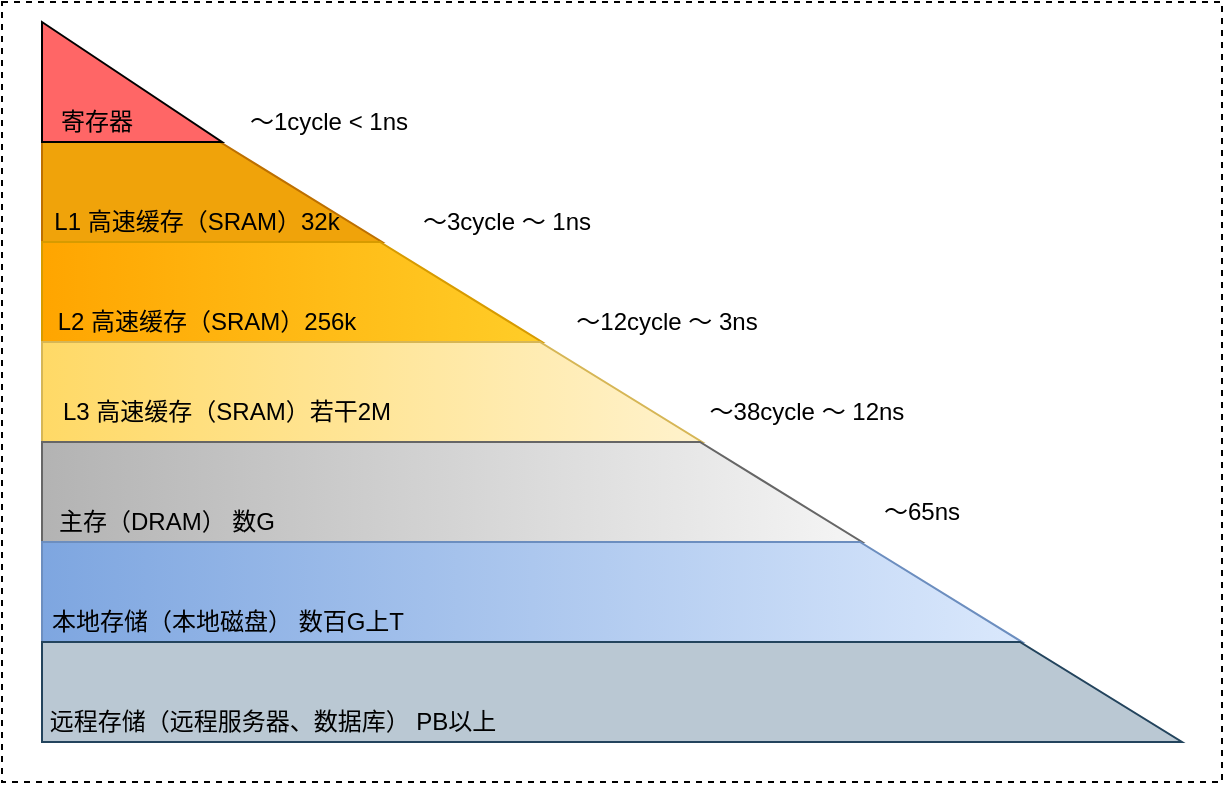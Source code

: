 <mxfile version="10.8.0" type="device"><diagram id="hD5LU1z2v_4QvpmsjiXc" name="存储层级结构"><mxGraphModel dx="918" dy="632" grid="1" gridSize="10" guides="1" tooltips="1" connect="1" arrows="1" fold="1" page="1" pageScale="1" pageWidth="4681" pageHeight="3300" math="0" shadow="0"><root><mxCell id="0"/><mxCell id="1" parent="0"/><mxCell id="5ZuAOcHiKVNMeXfy1c0b-43" value="" style="rounded=0;whiteSpace=wrap;html=1;shadow=0;strokeWidth=1;dashed=1;" vertex="1" parent="1"><mxGeometry x="150" y="60" width="610" height="390" as="geometry"/></mxCell><mxCell id="5ZuAOcHiKVNMeXfy1c0b-20" value="" style="verticalLabelPosition=bottom;verticalAlign=top;html=1;strokeWidth=1;shape=manualInput;whiteSpace=wrap;rounded=0;size=81;arcSize=11;shadow=0;fillColor=#f0a30a;direction=south;strokeColor=#BD7000;fontColor=#000000;" vertex="1" parent="1"><mxGeometry x="170" y="130" width="170" height="50" as="geometry"/></mxCell><mxCell id="5ZuAOcHiKVNMeXfy1c0b-23" value="" style="verticalLabelPosition=bottom;verticalAlign=top;html=1;shape=mxgraph.basic.orthogonal_triangle;rounded=0;shadow=0;strokeWidth=1;fillColor=#FF6666;" vertex="1" parent="1"><mxGeometry x="170" y="70" width="90" height="60" as="geometry"/></mxCell><mxCell id="5ZuAOcHiKVNMeXfy1c0b-24" value="" style="verticalLabelPosition=bottom;verticalAlign=top;html=1;strokeWidth=1;shape=manualInput;whiteSpace=wrap;rounded=0;size=81;arcSize=11;shadow=0;fillColor=#ffcd28;direction=south;strokeColor=#d79b00;gradientColor=#ffa500;fontColor=#000000;" vertex="1" parent="1"><mxGeometry x="170" y="180" width="250" height="50" as="geometry"/></mxCell><mxCell id="5ZuAOcHiKVNMeXfy1c0b-25" value="" style="verticalLabelPosition=bottom;verticalAlign=top;html=1;strokeWidth=1;shape=manualInput;whiteSpace=wrap;rounded=0;size=81;arcSize=11;shadow=0;fillColor=#fff2cc;direction=south;gradientColor=#ffd966;strokeColor=#d6b656;fontColor=#000000;" vertex="1" parent="1"><mxGeometry x="170" y="230" width="330" height="50" as="geometry"/></mxCell><mxCell id="5ZuAOcHiKVNMeXfy1c0b-26" value="" style="verticalLabelPosition=bottom;verticalAlign=top;html=1;strokeWidth=1;shape=manualInput;whiteSpace=wrap;rounded=0;size=81;arcSize=11;shadow=0;fillColor=#f5f5f5;direction=south;gradientColor=#b3b3b3;strokeColor=#666666;" vertex="1" parent="1"><mxGeometry x="170" y="280" width="410" height="50" as="geometry"/></mxCell><mxCell id="5ZuAOcHiKVNMeXfy1c0b-27" value="" style="verticalLabelPosition=bottom;verticalAlign=top;html=1;strokeWidth=1;shape=manualInput;whiteSpace=wrap;rounded=0;size=81;arcSize=11;shadow=0;fillColor=#dae8fc;direction=south;gradientColor=#7ea6e0;strokeColor=#6c8ebf;" vertex="1" parent="1"><mxGeometry x="170" y="330" width="490" height="50" as="geometry"/></mxCell><mxCell id="5ZuAOcHiKVNMeXfy1c0b-28" value="" style="verticalLabelPosition=bottom;verticalAlign=top;html=1;strokeWidth=1;shape=manualInput;whiteSpace=wrap;rounded=0;size=81;arcSize=11;shadow=0;fillColor=#bac8d3;direction=south;strokeColor=#23445d;" vertex="1" parent="1"><mxGeometry x="170" y="380" width="570" height="50" as="geometry"/></mxCell><mxCell id="5ZuAOcHiKVNMeXfy1c0b-29" value="寄存器" style="text;html=1;strokeColor=none;fillColor=none;align=center;verticalAlign=middle;whiteSpace=wrap;rounded=0;shadow=0;fontColor=#000000;" vertex="1" parent="1"><mxGeometry x="175" y="110" width="45" height="20" as="geometry"/></mxCell><mxCell id="5ZuAOcHiKVNMeXfy1c0b-30" value="～1cycle &amp;lt; 1ns" style="text;html=1;strokeColor=none;fillColor=none;align=center;verticalAlign=middle;whiteSpace=wrap;rounded=0;shadow=0;fontColor=#000000;" vertex="1" parent="1"><mxGeometry x="261" y="110" width="105" height="20" as="geometry"/></mxCell><mxCell id="5ZuAOcHiKVNMeXfy1c0b-31" value="L1 高速缓存（SRAM）32k" style="text;html=1;strokeColor=none;fillColor=none;align=center;verticalAlign=middle;whiteSpace=wrap;rounded=0;shadow=0;fontColor=#000000;" vertex="1" parent="1"><mxGeometry x="175" y="160" width="145" height="20" as="geometry"/></mxCell><mxCell id="5ZuAOcHiKVNMeXfy1c0b-32" value="～3cycle ～ 1ns" style="text;html=1;strokeColor=none;fillColor=none;align=center;verticalAlign=middle;whiteSpace=wrap;rounded=0;shadow=0;fontColor=#000000;" vertex="1" parent="1"><mxGeometry x="350" y="160" width="105" height="20" as="geometry"/></mxCell><mxCell id="5ZuAOcHiKVNMeXfy1c0b-33" value="L2 高速缓存（SRAM）256k" style="text;html=1;strokeColor=none;fillColor=none;align=center;verticalAlign=middle;whiteSpace=wrap;rounded=0;shadow=0;fontColor=#000000;" vertex="1" parent="1"><mxGeometry x="175" y="210" width="155" height="20" as="geometry"/></mxCell><mxCell id="5ZuAOcHiKVNMeXfy1c0b-34" value="～12cycle ～ 3ns" style="text;html=1;strokeColor=none;fillColor=none;align=center;verticalAlign=middle;whiteSpace=wrap;rounded=0;shadow=0;fontColor=#000000;" vertex="1" parent="1"><mxGeometry x="430" y="210" width="105" height="20" as="geometry"/></mxCell><mxCell id="5ZuAOcHiKVNMeXfy1c0b-35" value="L3 高速缓存（SRAM）若干2M" style="text;html=1;strokeColor=none;fillColor=none;align=center;verticalAlign=middle;whiteSpace=wrap;rounded=0;shadow=0;fontColor=#000000;" vertex="1" parent="1"><mxGeometry x="175" y="255" width="175" height="20" as="geometry"/></mxCell><mxCell id="5ZuAOcHiKVNMeXfy1c0b-36" value="～38cycle ～ 12ns" style="text;html=1;strokeColor=none;fillColor=none;align=center;verticalAlign=middle;whiteSpace=wrap;rounded=0;shadow=0;fontColor=#000000;" vertex="1" parent="1"><mxGeometry x="500" y="255" width="105" height="20" as="geometry"/></mxCell><mxCell id="5ZuAOcHiKVNMeXfy1c0b-37" value="主存（DRAM） 数G" style="text;html=1;strokeColor=none;fillColor=none;align=center;verticalAlign=middle;whiteSpace=wrap;rounded=0;shadow=0;fontColor=#000000;" vertex="1" parent="1"><mxGeometry x="175" y="310" width="115" height="20" as="geometry"/></mxCell><mxCell id="5ZuAOcHiKVNMeXfy1c0b-38" value="本地存储（本地磁盘） 数百G上T" style="text;html=1;strokeColor=none;fillColor=none;align=center;verticalAlign=middle;whiteSpace=wrap;rounded=0;shadow=0;fontColor=#000000;" vertex="1" parent="1"><mxGeometry x="172.5" y="360" width="180" height="20" as="geometry"/></mxCell><mxCell id="5ZuAOcHiKVNMeXfy1c0b-39" value="远程存储（远程服务器、数据库） PB以上" style="text;html=1;strokeColor=none;fillColor=none;align=center;verticalAlign=middle;whiteSpace=wrap;rounded=0;shadow=0;fontColor=#000000;" vertex="1" parent="1"><mxGeometry x="167.5" y="410" width="235" height="20" as="geometry"/></mxCell><mxCell id="5ZuAOcHiKVNMeXfy1c0b-40" value="～65ns" style="text;html=1;strokeColor=none;fillColor=none;align=center;verticalAlign=middle;whiteSpace=wrap;rounded=0;shadow=0;fontColor=#000000;" vertex="1" parent="1"><mxGeometry x="580" y="305" width="60" height="20" as="geometry"/></mxCell></root></mxGraphModel></diagram><diagram id="4V_qbYhhMKhQjD5Lqt8Q" name="多核CPU结构"><mxGraphModel dx="918" dy="632" grid="1" gridSize="10" guides="1" tooltips="1" connect="1" arrows="1" fold="1" page="1" pageScale="1" pageWidth="4681" pageHeight="3300" math="0" shadow="0"><root><mxCell id="G7g77gQBrv3I2qj5llZv-0"/><mxCell id="G7g77gQBrv3I2qj5llZv-1" parent="G7g77gQBrv3I2qj5llZv-0"/><mxCell id="G7g77gQBrv3I2qj5llZv-38" value="" style="rounded=1;whiteSpace=wrap;html=1;shadow=0;strokeWidth=1;dashed=1;" vertex="1" parent="G7g77gQBrv3I2qj5llZv-1"><mxGeometry x="150" y="60" width="800" height="440" as="geometry"/></mxCell><mxCell id="G7g77gQBrv3I2qj5llZv-14" value="" style="rounded=1;whiteSpace=wrap;html=1;shadow=0;strokeWidth=1;fillColor=#f5f5f5;fontColor=#333333;strokeColor=#666666;" vertex="1" parent="G7g77gQBrv3I2qj5llZv-1"><mxGeometry x="175" y="100" width="365" height="220" as="geometry"/></mxCell><mxCell id="G7g77gQBrv3I2qj5llZv-5" value="" style="rounded=1;whiteSpace=wrap;html=1;shadow=0;strokeWidth=1;fillColor=#dae8fc;strokeColor=#6c8ebf;" vertex="1" parent="G7g77gQBrv3I2qj5llZv-1"><mxGeometry x="190" y="110" width="150" height="140" as="geometry"/></mxCell><mxCell id="G7g77gQBrv3I2qj5llZv-2" value="Core1" style="rounded=1;whiteSpace=wrap;html=1;shadow=0;strokeWidth=1;fillColor=#fad9d5;strokeColor=#ae4132;" vertex="1" parent="G7g77gQBrv3I2qj5llZv-1"><mxGeometry x="200" y="120" width="70" height="40" as="geometry"/></mxCell><mxCell id="G7g77gQBrv3I2qj5llZv-3" value="L1i Cache" style="rounded=1;whiteSpace=wrap;html=1;shadow=0;strokeWidth=1;fillColor=#ffcd28;strokeColor=#d79b00;gradientColor=#ffa500;" vertex="1" parent="G7g77gQBrv3I2qj5llZv-1"><mxGeometry x="200" y="170" width="60" height="30" as="geometry"/></mxCell><mxCell id="G7g77gQBrv3I2qj5llZv-4" value="L2 Cache" style="rounded=1;whiteSpace=wrap;html=1;shadow=0;strokeWidth=1;fillColor=#ffcd28;strokeColor=#d79b00;gradientColor=#ffa500;" vertex="1" parent="G7g77gQBrv3I2qj5llZv-1"><mxGeometry x="200" y="210" width="110" height="30" as="geometry"/></mxCell><mxCell id="G7g77gQBrv3I2qj5llZv-6" value="核心区" style="text;html=1;strokeColor=none;fillColor=none;align=center;verticalAlign=middle;whiteSpace=wrap;rounded=0;shadow=0;fontColor=#000000;" vertex="1" parent="G7g77gQBrv3I2qj5llZv-1"><mxGeometry x="287" y="130" width="40" height="20" as="geometry"/></mxCell><mxCell id="G7g77gQBrv3I2qj5llZv-7" value="" style="rounded=1;whiteSpace=wrap;html=1;shadow=0;strokeWidth=1;fillColor=#dae8fc;strokeColor=#6c8ebf;" vertex="1" parent="G7g77gQBrv3I2qj5llZv-1"><mxGeometry x="370" y="110" width="150" height="140" as="geometry"/></mxCell><mxCell id="G7g77gQBrv3I2qj5llZv-8" value="Core2" style="rounded=1;whiteSpace=wrap;html=1;shadow=0;strokeWidth=1;fillColor=#fad9d5;strokeColor=#ae4132;" vertex="1" parent="G7g77gQBrv3I2qj5llZv-1"><mxGeometry x="440" y="120" width="70" height="40" as="geometry"/></mxCell><mxCell id="G7g77gQBrv3I2qj5llZv-9" value="L1i Cache" style="rounded=1;whiteSpace=wrap;html=1;shadow=0;strokeWidth=1;fillColor=#ffcd28;strokeColor=#d79b00;gradientColor=#ffa500;" vertex="1" parent="G7g77gQBrv3I2qj5llZv-1"><mxGeometry x="450" y="170" width="60" height="30" as="geometry"/></mxCell><mxCell id="G7g77gQBrv3I2qj5llZv-10" value="L2 Cache" style="rounded=1;whiteSpace=wrap;html=1;shadow=0;strokeWidth=1;fillColor=#ffcd28;strokeColor=#d79b00;gradientColor=#ffa500;" vertex="1" parent="G7g77gQBrv3I2qj5llZv-1"><mxGeometry x="400" y="210" width="110" height="30" as="geometry"/></mxCell><mxCell id="G7g77gQBrv3I2qj5llZv-11" value="核心区" style="text;html=1;strokeColor=none;fillColor=none;align=center;verticalAlign=middle;whiteSpace=wrap;rounded=0;shadow=0;fontColor=#000000;" vertex="1" parent="G7g77gQBrv3I2qj5llZv-1"><mxGeometry x="386" y="130" width="40" height="20" as="geometry"/></mxCell><mxCell id="G7g77gQBrv3I2qj5llZv-13" value="L3 Cache" style="rounded=1;whiteSpace=wrap;html=1;shadow=0;strokeWidth=1;fillColor=#fff2cc;strokeColor=#d6b656;" vertex="1" parent="G7g77gQBrv3I2qj5llZv-1"><mxGeometry x="210" y="270" width="290" height="40" as="geometry"/></mxCell><mxCell id="G7g77gQBrv3I2qj5llZv-15" value="一个插槽，处理器区" style="text;html=1;strokeColor=none;fillColor=none;align=center;verticalAlign=middle;whiteSpace=wrap;rounded=0;shadow=0;fontColor=#000000;" vertex="1" parent="G7g77gQBrv3I2qj5llZv-1"><mxGeometry x="200" y="70" width="180" height="20" as="geometry"/></mxCell><mxCell id="G7g77gQBrv3I2qj5llZv-16" value="" style="rounded=1;whiteSpace=wrap;html=1;shadow=0;strokeWidth=1;fillColor=#f5f5f5;fontColor=#333333;strokeColor=#666666;" vertex="1" parent="G7g77gQBrv3I2qj5llZv-1"><mxGeometry x="562.5" y="100" width="365" height="220" as="geometry"/></mxCell><mxCell id="G7g77gQBrv3I2qj5llZv-17" value="" style="rounded=1;whiteSpace=wrap;html=1;shadow=0;strokeWidth=1;fillColor=#dae8fc;strokeColor=#6c8ebf;" vertex="1" parent="G7g77gQBrv3I2qj5llZv-1"><mxGeometry x="577.5" y="110" width="150" height="140" as="geometry"/></mxCell><mxCell id="G7g77gQBrv3I2qj5llZv-18" value="Core3" style="rounded=1;whiteSpace=wrap;html=1;shadow=0;strokeWidth=1;fillColor=#fad9d5;strokeColor=#ae4132;" vertex="1" parent="G7g77gQBrv3I2qj5llZv-1"><mxGeometry x="587.5" y="120" width="70" height="40" as="geometry"/></mxCell><mxCell id="G7g77gQBrv3I2qj5llZv-19" value="L1i Cache" style="rounded=1;whiteSpace=wrap;html=1;shadow=0;strokeWidth=1;fillColor=#ffcd28;strokeColor=#d79b00;gradientColor=#ffa500;" vertex="1" parent="G7g77gQBrv3I2qj5llZv-1"><mxGeometry x="588" y="170" width="63" height="30" as="geometry"/></mxCell><mxCell id="G7g77gQBrv3I2qj5llZv-20" value="L2 Cache" style="rounded=1;whiteSpace=wrap;html=1;shadow=0;strokeWidth=1;fillColor=#ffcd28;strokeColor=#d79b00;gradientColor=#ffa500;" vertex="1" parent="G7g77gQBrv3I2qj5llZv-1"><mxGeometry x="587.5" y="210" width="110" height="30" as="geometry"/></mxCell><mxCell id="G7g77gQBrv3I2qj5llZv-21" value="核心区" style="text;html=1;strokeColor=none;fillColor=none;align=center;verticalAlign=middle;whiteSpace=wrap;rounded=0;shadow=0;fontColor=#000000;" vertex="1" parent="G7g77gQBrv3I2qj5llZv-1"><mxGeometry x="674.5" y="130" width="40" height="20" as="geometry"/></mxCell><mxCell id="G7g77gQBrv3I2qj5llZv-22" value="" style="rounded=1;whiteSpace=wrap;html=1;shadow=0;strokeWidth=1;fillColor=#dae8fc;strokeColor=#6c8ebf;" vertex="1" parent="G7g77gQBrv3I2qj5llZv-1"><mxGeometry x="757.5" y="110" width="150" height="140" as="geometry"/></mxCell><mxCell id="G7g77gQBrv3I2qj5llZv-23" value="Core4" style="rounded=1;whiteSpace=wrap;html=1;shadow=0;strokeWidth=1;fillColor=#fad9d5;strokeColor=#ae4132;" vertex="1" parent="G7g77gQBrv3I2qj5llZv-1"><mxGeometry x="827.5" y="120" width="70" height="40" as="geometry"/></mxCell><mxCell id="G7g77gQBrv3I2qj5llZv-24" value="L1i Cache" style="rounded=1;whiteSpace=wrap;html=1;shadow=0;strokeWidth=1;fillColor=#ffcd28;strokeColor=#d79b00;gradientColor=#ffa500;" vertex="1" parent="G7g77gQBrv3I2qj5llZv-1"><mxGeometry x="840" y="170" width="61" height="30" as="geometry"/></mxCell><mxCell id="G7g77gQBrv3I2qj5llZv-25" value="L2 Cache" style="rounded=1;whiteSpace=wrap;html=1;shadow=0;strokeWidth=1;fillColor=#ffcd28;strokeColor=#d79b00;gradientColor=#ffa500;" vertex="1" parent="G7g77gQBrv3I2qj5llZv-1"><mxGeometry x="787.5" y="210" width="110" height="30" as="geometry"/></mxCell><mxCell id="G7g77gQBrv3I2qj5llZv-26" value="核心区" style="text;html=1;strokeColor=none;fillColor=none;align=center;verticalAlign=middle;whiteSpace=wrap;rounded=0;shadow=0;fontColor=#000000;" vertex="1" parent="G7g77gQBrv3I2qj5llZv-1"><mxGeometry x="773.5" y="130" width="40" height="20" as="geometry"/></mxCell><mxCell id="G7g77gQBrv3I2qj5llZv-27" value="L3 Cache" style="rounded=1;whiteSpace=wrap;html=1;shadow=0;strokeWidth=1;fillColor=#fff2cc;strokeColor=#d6b656;" vertex="1" parent="G7g77gQBrv3I2qj5llZv-1"><mxGeometry x="597.5" y="270" width="290" height="40" as="geometry"/></mxCell><mxCell id="G7g77gQBrv3I2qj5llZv-28" value="一个插槽，处理器区" style="text;html=1;strokeColor=none;fillColor=none;align=center;verticalAlign=middle;whiteSpace=wrap;rounded=0;shadow=0;fontColor=#000000;" vertex="1" parent="G7g77gQBrv3I2qj5llZv-1"><mxGeometry x="587.5" y="70" width="180" height="20" as="geometry"/></mxCell><mxCell id="G7g77gQBrv3I2qj5llZv-29" value="主存" style="rounded=1;whiteSpace=wrap;html=1;shadow=0;strokeWidth=1;fillColor=#1ba1e2;fontColor=#ffffff;strokeColor=#006EAF;" vertex="1" parent="G7g77gQBrv3I2qj5llZv-1"><mxGeometry x="180" y="416" width="330" height="60" as="geometry"/></mxCell><mxCell id="G7g77gQBrv3I2qj5llZv-30" value="QPI" style="rounded=1;whiteSpace=wrap;html=1;shadow=0;strokeWidth=1;fillColor=#e1d5e7;strokeColor=#9673a6;" vertex="1" parent="G7g77gQBrv3I2qj5llZv-1"><mxGeometry x="450" y="327" width="60" height="35" as="geometry"/></mxCell><mxCell id="G7g77gQBrv3I2qj5llZv-31" value="MC" style="rounded=1;whiteSpace=wrap;html=1;shadow=0;strokeWidth=1;fillColor=#e1d5e7;strokeColor=#9673a6;" vertex="1" parent="G7g77gQBrv3I2qj5llZv-1"><mxGeometry x="400" y="370" width="110" height="35" as="geometry"/></mxCell><mxCell id="G7g77gQBrv3I2qj5llZv-33" value="主存" style="rounded=1;whiteSpace=wrap;html=1;shadow=0;strokeWidth=1;fillColor=#1ba1e2;fontColor=#ffffff;strokeColor=#006EAF;" vertex="1" parent="G7g77gQBrv3I2qj5llZv-1"><mxGeometry x="587.5" y="416" width="330" height="60" as="geometry"/></mxCell><mxCell id="G7g77gQBrv3I2qj5llZv-34" value="QPI" style="rounded=1;whiteSpace=wrap;html=1;shadow=0;strokeWidth=1;fillColor=#e1d5e7;strokeColor=#9673a6;" vertex="1" parent="G7g77gQBrv3I2qj5llZv-1"><mxGeometry x="587.5" y="327" width="60" height="35" as="geometry"/></mxCell><mxCell id="G7g77gQBrv3I2qj5llZv-35" value="MC" style="rounded=1;whiteSpace=wrap;html=1;shadow=0;strokeWidth=1;fillColor=#e1d5e7;strokeColor=#9673a6;" vertex="1" parent="G7g77gQBrv3I2qj5llZv-1"><mxGeometry x="588" y="372" width="103" height="35" as="geometry"/></mxCell><mxCell id="G7g77gQBrv3I2qj5llZv-36" value="" style="shape=flexArrow;endArrow=classic;startArrow=classic;html=1;fontColor=#000000;exitX=1;exitY=0.5;exitDx=0;exitDy=0;entryX=0;entryY=0.5;entryDx=0;entryDy=0;width=8;endSize=7.33;fillColor=#f9f7ed;strokeColor=#36393d;" edge="1" parent="G7g77gQBrv3I2qj5llZv-1" source="G7g77gQBrv3I2qj5llZv-30" target="G7g77gQBrv3I2qj5llZv-34"><mxGeometry width="50" height="50" relative="1" as="geometry"><mxPoint x="520" y="380" as="sourcePoint"/><mxPoint x="570" y="330" as="targetPoint"/></mxGeometry></mxCell><mxCell id="2_xdivtmlBJ6Ibc6VYxQ-0" value="L1d Cache" style="rounded=1;whiteSpace=wrap;html=1;shadow=0;strokeWidth=1;fillColor=#ffcd28;strokeColor=#d79b00;gradientColor=#ffa500;" vertex="1" parent="G7g77gQBrv3I2qj5llZv-1"><mxGeometry x="267" y="170" width="63" height="30" as="geometry"/></mxCell><mxCell id="2_xdivtmlBJ6Ibc6VYxQ-1" value="L1d Cache" style="rounded=1;whiteSpace=wrap;html=1;shadow=0;strokeWidth=1;fillColor=#ffcd28;strokeColor=#d79b00;gradientColor=#ffa500;" vertex="1" parent="G7g77gQBrv3I2qj5llZv-1"><mxGeometry x="374.5" y="170" width="63" height="30" as="geometry"/></mxCell><mxCell id="2_xdivtmlBJ6Ibc6VYxQ-2" value="L1d Cache" style="rounded=1;whiteSpace=wrap;html=1;shadow=0;strokeWidth=1;fillColor=#ffcd28;strokeColor=#d79b00;gradientColor=#ffa500;" vertex="1" parent="G7g77gQBrv3I2qj5llZv-1"><mxGeometry x="659.5" y="170" width="63" height="30" as="geometry"/></mxCell><mxCell id="2_xdivtmlBJ6Ibc6VYxQ-3" value="L1d Cache" style="rounded=1;whiteSpace=wrap;html=1;shadow=0;strokeWidth=1;fillColor=#ffcd28;strokeColor=#d79b00;gradientColor=#ffa500;" vertex="1" parent="G7g77gQBrv3I2qj5llZv-1"><mxGeometry x="764.5" y="170" width="68" height="30" as="geometry"/></mxCell></root></mxGraphModel></diagram><diagram id="P7kYu2jmycuhaKe8OlD3" name="Cache Line"><mxGraphModel dx="918" dy="632" grid="1" gridSize="10" guides="1" tooltips="1" connect="1" arrows="1" fold="1" page="1" pageScale="1" pageWidth="4681" pageHeight="3300" math="0" shadow="0"><root><mxCell id="ybkBf2mtq6vmNJD8iw5e-0"/><mxCell id="ybkBf2mtq6vmNJD8iw5e-1" parent="ybkBf2mtq6vmNJD8iw5e-0"/><mxCell id="ybkBf2mtq6vmNJD8iw5e-59" value="" style="rounded=0;whiteSpace=wrap;html=1;shadow=0;strokeColor=#000000;strokeWidth=1;fillColor=#FFFFFF;gradientColor=none;fontColor=#000000;align=center;dashed=1;" vertex="1" parent="ybkBf2mtq6vmNJD8iw5e-1"><mxGeometry x="70" y="70" width="530" height="460" as="geometry"/></mxCell><mxCell id="ybkBf2mtq6vmNJD8iw5e-17" value="" style="rounded=0;whiteSpace=wrap;html=1;shadow=0;strokeWidth=1;fillColor=#FFFFFF;gradientColor=none;fontColor=#000000;align=center;strokeColor=#FF6666;" vertex="1" parent="ybkBf2mtq6vmNJD8iw5e-1"><mxGeometry x="180" y="130" width="320" height="90" as="geometry"/></mxCell><mxCell id="ybkBf2mtq6vmNJD8iw5e-2" value="valid bit" style="rounded=0;whiteSpace=wrap;html=1;shadow=0;strokeWidth=1;fillColor=#cce5ff;strokeColor=#36393d;" vertex="1" parent="ybkBf2mtq6vmNJD8iw5e-1"><mxGeometry x="190" y="140" width="50" height="20" as="geometry"/></mxCell><mxCell id="ybkBf2mtq6vmNJD8iw5e-3" value="tag bit" style="rounded=0;whiteSpace=wrap;html=1;shadow=0;strokeWidth=1;fillColor=#cce5ff;strokeColor=#36393d;" vertex="1" parent="ybkBf2mtq6vmNJD8iw5e-1"><mxGeometry x="240" y="140" width="50" height="20" as="geometry"/></mxCell><mxCell id="ybkBf2mtq6vmNJD8iw5e-4" value="0" style="rounded=0;whiteSpace=wrap;html=1;shadow=0;strokeWidth=1;fillColor=#d5e8d4;strokeColor=#82b366;" vertex="1" parent="ybkBf2mtq6vmNJD8iw5e-1"><mxGeometry x="290" y="140" width="50" height="20" as="geometry"/></mxCell><mxCell id="ybkBf2mtq6vmNJD8iw5e-5" value="1" style="rounded=0;whiteSpace=wrap;html=1;shadow=0;strokeWidth=1;fillColor=#d5e8d4;strokeColor=#82b366;" vertex="1" parent="ybkBf2mtq6vmNJD8iw5e-1"><mxGeometry x="340" y="140" width="50" height="20" as="geometry"/></mxCell><mxCell id="ybkBf2mtq6vmNJD8iw5e-6" value="……" style="rounded=0;whiteSpace=wrap;html=1;shadow=0;strokeWidth=1;fillColor=#d5e8d4;strokeColor=#82b366;" vertex="1" parent="ybkBf2mtq6vmNJD8iw5e-1"><mxGeometry x="390" y="140" width="50" height="20" as="geometry"/></mxCell><mxCell id="ybkBf2mtq6vmNJD8iw5e-7" value="B-1" style="rounded=0;whiteSpace=wrap;html=1;shadow=0;strokeWidth=1;fillColor=#d5e8d4;strokeColor=#82b366;" vertex="1" parent="ybkBf2mtq6vmNJD8iw5e-1"><mxGeometry x="440" y="140" width="50" height="20" as="geometry"/></mxCell><mxCell id="ybkBf2mtq6vmNJD8iw5e-8" value="valid bit" style="rounded=0;whiteSpace=wrap;html=1;shadow=0;strokeWidth=1;fillColor=#cce5ff;strokeColor=#36393d;" vertex="1" parent="ybkBf2mtq6vmNJD8iw5e-1"><mxGeometry x="190" y="186" width="50" height="20" as="geometry"/></mxCell><mxCell id="ybkBf2mtq6vmNJD8iw5e-9" value="tag bit" style="rounded=0;whiteSpace=wrap;html=1;shadow=0;strokeWidth=1;fillColor=#cce5ff;strokeColor=#36393d;" vertex="1" parent="ybkBf2mtq6vmNJD8iw5e-1"><mxGeometry x="240" y="186" width="50" height="20" as="geometry"/></mxCell><mxCell id="ybkBf2mtq6vmNJD8iw5e-10" value="0" style="rounded=0;whiteSpace=wrap;html=1;shadow=0;strokeWidth=1;fillColor=#d5e8d4;strokeColor=#82b366;" vertex="1" parent="ybkBf2mtq6vmNJD8iw5e-1"><mxGeometry x="290" y="186" width="50" height="20" as="geometry"/></mxCell><mxCell id="ybkBf2mtq6vmNJD8iw5e-11" value="1" style="rounded=0;whiteSpace=wrap;html=1;shadow=0;strokeWidth=1;fillColor=#d5e8d4;strokeColor=#82b366;" vertex="1" parent="ybkBf2mtq6vmNJD8iw5e-1"><mxGeometry x="340" y="186" width="50" height="20" as="geometry"/></mxCell><mxCell id="ybkBf2mtq6vmNJD8iw5e-12" value="……" style="rounded=0;whiteSpace=wrap;html=1;shadow=0;strokeWidth=1;fillColor=#d5e8d4;strokeColor=#82b366;" vertex="1" parent="ybkBf2mtq6vmNJD8iw5e-1"><mxGeometry x="390" y="186" width="50" height="20" as="geometry"/></mxCell><mxCell id="ybkBf2mtq6vmNJD8iw5e-13" value="B-1" style="rounded=0;whiteSpace=wrap;html=1;shadow=0;strokeWidth=1;fillColor=#d5e8d4;strokeColor=#82b366;" vertex="1" parent="ybkBf2mtq6vmNJD8iw5e-1"><mxGeometry x="440" y="186" width="50" height="20" as="geometry"/></mxCell><mxCell id="ybkBf2mtq6vmNJD8iw5e-16" value="……" style="text;html=1;strokeColor=none;fillColor=none;align=center;verticalAlign=middle;whiteSpace=wrap;rounded=0;shadow=0;fontColor=#000000;labelPosition=center;verticalLabelPosition=middle;" vertex="1" parent="ybkBf2mtq6vmNJD8iw5e-1"><mxGeometry x="295" y="158" width="40" height="20" as="geometry"/></mxCell><mxCell id="ybkBf2mtq6vmNJD8iw5e-18" value="组0" style="text;html=1;strokeColor=none;fillColor=none;align=center;verticalAlign=middle;whiteSpace=wrap;rounded=0;shadow=0;fontColor=#000000;" vertex="1" parent="ybkBf2mtq6vmNJD8iw5e-1"><mxGeometry x="190" y="165" width="40" height="20" as="geometry"/></mxCell><mxCell id="ybkBf2mtq6vmNJD8iw5e-19" value="" style="rounded=0;whiteSpace=wrap;html=1;shadow=0;strokeWidth=1;fillColor=#FFFFFF;gradientColor=none;fontColor=#000000;align=center;strokeColor=#FF6666;" vertex="1" parent="ybkBf2mtq6vmNJD8iw5e-1"><mxGeometry x="180" y="233" width="320" height="90" as="geometry"/></mxCell><mxCell id="ybkBf2mtq6vmNJD8iw5e-20" value="valid bit" style="rounded=0;whiteSpace=wrap;html=1;shadow=0;strokeWidth=1;fillColor=#cce5ff;strokeColor=#36393d;" vertex="1" parent="ybkBf2mtq6vmNJD8iw5e-1"><mxGeometry x="190" y="243" width="50" height="20" as="geometry"/></mxCell><mxCell id="ybkBf2mtq6vmNJD8iw5e-21" value="tag bit" style="rounded=0;whiteSpace=wrap;html=1;shadow=0;strokeWidth=1;fillColor=#cce5ff;strokeColor=#36393d;" vertex="1" parent="ybkBf2mtq6vmNJD8iw5e-1"><mxGeometry x="240" y="243" width="50" height="20" as="geometry"/></mxCell><mxCell id="ybkBf2mtq6vmNJD8iw5e-22" value="0" style="rounded=0;whiteSpace=wrap;html=1;shadow=0;strokeWidth=1;fillColor=#d5e8d4;strokeColor=#82b366;" vertex="1" parent="ybkBf2mtq6vmNJD8iw5e-1"><mxGeometry x="290" y="243" width="50" height="20" as="geometry"/></mxCell><mxCell id="ybkBf2mtq6vmNJD8iw5e-23" value="1" style="rounded=0;whiteSpace=wrap;html=1;shadow=0;strokeWidth=1;fillColor=#d5e8d4;strokeColor=#82b366;" vertex="1" parent="ybkBf2mtq6vmNJD8iw5e-1"><mxGeometry x="340" y="243" width="50" height="20" as="geometry"/></mxCell><mxCell id="ybkBf2mtq6vmNJD8iw5e-24" value="……" style="rounded=0;whiteSpace=wrap;html=1;shadow=0;strokeWidth=1;fillColor=#d5e8d4;strokeColor=#82b366;" vertex="1" parent="ybkBf2mtq6vmNJD8iw5e-1"><mxGeometry x="390" y="243" width="50" height="20" as="geometry"/></mxCell><mxCell id="ybkBf2mtq6vmNJD8iw5e-25" value="B-1" style="rounded=0;whiteSpace=wrap;html=1;shadow=0;strokeWidth=1;fillColor=#d5e8d4;strokeColor=#82b366;" vertex="1" parent="ybkBf2mtq6vmNJD8iw5e-1"><mxGeometry x="440" y="243" width="50" height="20" as="geometry"/></mxCell><mxCell id="ybkBf2mtq6vmNJD8iw5e-26" value="valid bit" style="rounded=0;whiteSpace=wrap;html=1;shadow=0;strokeWidth=1;fillColor=#cce5ff;strokeColor=#36393d;" vertex="1" parent="ybkBf2mtq6vmNJD8iw5e-1"><mxGeometry x="190" y="289" width="50" height="20" as="geometry"/></mxCell><mxCell id="ybkBf2mtq6vmNJD8iw5e-27" value="tag bit" style="rounded=0;whiteSpace=wrap;html=1;shadow=0;strokeWidth=1;fillColor=#cce5ff;strokeColor=#36393d;" vertex="1" parent="ybkBf2mtq6vmNJD8iw5e-1"><mxGeometry x="240" y="289" width="50" height="20" as="geometry"/></mxCell><mxCell id="ybkBf2mtq6vmNJD8iw5e-28" value="0" style="rounded=0;whiteSpace=wrap;html=1;shadow=0;strokeWidth=1;fillColor=#d5e8d4;strokeColor=#82b366;" vertex="1" parent="ybkBf2mtq6vmNJD8iw5e-1"><mxGeometry x="290" y="289" width="50" height="20" as="geometry"/></mxCell><mxCell id="ybkBf2mtq6vmNJD8iw5e-29" value="1" style="rounded=0;whiteSpace=wrap;html=1;shadow=0;strokeWidth=1;fillColor=#d5e8d4;strokeColor=#82b366;" vertex="1" parent="ybkBf2mtq6vmNJD8iw5e-1"><mxGeometry x="340" y="289" width="50" height="20" as="geometry"/></mxCell><mxCell id="ybkBf2mtq6vmNJD8iw5e-30" value="……" style="rounded=0;whiteSpace=wrap;html=1;shadow=0;strokeWidth=1;fillColor=#d5e8d4;strokeColor=#82b366;" vertex="1" parent="ybkBf2mtq6vmNJD8iw5e-1"><mxGeometry x="390" y="289" width="50" height="20" as="geometry"/></mxCell><mxCell id="ybkBf2mtq6vmNJD8iw5e-31" value="B-1" style="rounded=0;whiteSpace=wrap;html=1;shadow=0;strokeWidth=1;fillColor=#d5e8d4;strokeColor=#82b366;" vertex="1" parent="ybkBf2mtq6vmNJD8iw5e-1"><mxGeometry x="440" y="289" width="50" height="20" as="geometry"/></mxCell><mxCell id="ybkBf2mtq6vmNJD8iw5e-32" value="……" style="text;html=1;strokeColor=none;fillColor=none;align=center;verticalAlign=middle;whiteSpace=wrap;rounded=0;shadow=0;fontColor=#000000;labelPosition=center;verticalLabelPosition=middle;" vertex="1" parent="ybkBf2mtq6vmNJD8iw5e-1"><mxGeometry x="295" y="261" width="40" height="20" as="geometry"/></mxCell><mxCell id="ybkBf2mtq6vmNJD8iw5e-33" value="组1" style="text;html=1;strokeColor=none;fillColor=none;align=center;verticalAlign=middle;whiteSpace=wrap;rounded=0;shadow=0;fontColor=#000000;" vertex="1" parent="ybkBf2mtq6vmNJD8iw5e-1"><mxGeometry x="190" y="268" width="40" height="20" as="geometry"/></mxCell><mxCell id="ybkBf2mtq6vmNJD8iw5e-34" value="" style="rounded=0;whiteSpace=wrap;html=1;shadow=0;strokeWidth=1;fillColor=#FFFFFF;gradientColor=none;fontColor=#000000;align=center;strokeColor=#FF6666;" vertex="1" parent="ybkBf2mtq6vmNJD8iw5e-1"><mxGeometry x="180" y="370" width="320" height="90" as="geometry"/></mxCell><mxCell id="ybkBf2mtq6vmNJD8iw5e-35" value="valid bit" style="rounded=0;whiteSpace=wrap;html=1;shadow=0;strokeWidth=1;fillColor=#cce5ff;strokeColor=#36393d;" vertex="1" parent="ybkBf2mtq6vmNJD8iw5e-1"><mxGeometry x="190" y="380" width="50" height="20" as="geometry"/></mxCell><mxCell id="ybkBf2mtq6vmNJD8iw5e-36" value="tag bit" style="rounded=0;whiteSpace=wrap;html=1;shadow=0;strokeWidth=1;fillColor=#cce5ff;strokeColor=#36393d;" vertex="1" parent="ybkBf2mtq6vmNJD8iw5e-1"><mxGeometry x="240" y="380" width="50" height="20" as="geometry"/></mxCell><mxCell id="ybkBf2mtq6vmNJD8iw5e-37" value="0" style="rounded=0;whiteSpace=wrap;html=1;shadow=0;strokeWidth=1;fillColor=#d5e8d4;strokeColor=#82b366;" vertex="1" parent="ybkBf2mtq6vmNJD8iw5e-1"><mxGeometry x="290" y="380" width="50" height="20" as="geometry"/></mxCell><mxCell id="ybkBf2mtq6vmNJD8iw5e-38" value="1" style="rounded=0;whiteSpace=wrap;html=1;shadow=0;strokeWidth=1;fillColor=#d5e8d4;strokeColor=#82b366;" vertex="1" parent="ybkBf2mtq6vmNJD8iw5e-1"><mxGeometry x="340" y="380" width="50" height="20" as="geometry"/></mxCell><mxCell id="ybkBf2mtq6vmNJD8iw5e-39" value="……" style="rounded=0;whiteSpace=wrap;html=1;shadow=0;strokeWidth=1;fillColor=#d5e8d4;strokeColor=#82b366;" vertex="1" parent="ybkBf2mtq6vmNJD8iw5e-1"><mxGeometry x="390" y="380" width="50" height="20" as="geometry"/></mxCell><mxCell id="ybkBf2mtq6vmNJD8iw5e-40" value="B-1" style="rounded=0;whiteSpace=wrap;html=1;shadow=0;strokeWidth=1;fillColor=#d5e8d4;strokeColor=#82b366;" vertex="1" parent="ybkBf2mtq6vmNJD8iw5e-1"><mxGeometry x="440" y="380" width="50" height="20" as="geometry"/></mxCell><mxCell id="ybkBf2mtq6vmNJD8iw5e-41" value="valid bit" style="rounded=0;whiteSpace=wrap;html=1;shadow=0;strokeWidth=1;fillColor=#cce5ff;strokeColor=#36393d;" vertex="1" parent="ybkBf2mtq6vmNJD8iw5e-1"><mxGeometry x="190" y="426" width="50" height="20" as="geometry"/></mxCell><mxCell id="ybkBf2mtq6vmNJD8iw5e-42" value="tag bit" style="rounded=0;whiteSpace=wrap;html=1;shadow=0;strokeWidth=1;fillColor=#cce5ff;strokeColor=#36393d;" vertex="1" parent="ybkBf2mtq6vmNJD8iw5e-1"><mxGeometry x="240" y="426" width="50" height="20" as="geometry"/></mxCell><mxCell id="ybkBf2mtq6vmNJD8iw5e-43" value="0" style="rounded=0;whiteSpace=wrap;html=1;shadow=0;strokeWidth=1;fillColor=#d5e8d4;strokeColor=#82b366;" vertex="1" parent="ybkBf2mtq6vmNJD8iw5e-1"><mxGeometry x="290" y="426" width="50" height="20" as="geometry"/></mxCell><mxCell id="ybkBf2mtq6vmNJD8iw5e-44" value="1" style="rounded=0;whiteSpace=wrap;html=1;shadow=0;strokeWidth=1;fillColor=#d5e8d4;strokeColor=#82b366;" vertex="1" parent="ybkBf2mtq6vmNJD8iw5e-1"><mxGeometry x="340" y="426" width="50" height="20" as="geometry"/></mxCell><mxCell id="ybkBf2mtq6vmNJD8iw5e-45" value="……" style="rounded=0;whiteSpace=wrap;html=1;shadow=0;strokeWidth=1;fillColor=#d5e8d4;strokeColor=#82b366;" vertex="1" parent="ybkBf2mtq6vmNJD8iw5e-1"><mxGeometry x="390" y="426" width="50" height="20" as="geometry"/></mxCell><mxCell id="ybkBf2mtq6vmNJD8iw5e-46" value="B-1" style="rounded=0;whiteSpace=wrap;html=1;shadow=0;strokeWidth=1;fillColor=#d5e8d4;strokeColor=#82b366;" vertex="1" parent="ybkBf2mtq6vmNJD8iw5e-1"><mxGeometry x="440" y="426" width="50" height="20" as="geometry"/></mxCell><mxCell id="ybkBf2mtq6vmNJD8iw5e-47" value="……" style="text;html=1;strokeColor=none;fillColor=none;align=center;verticalAlign=middle;whiteSpace=wrap;rounded=0;shadow=0;fontColor=#000000;labelPosition=center;verticalLabelPosition=middle;" vertex="1" parent="ybkBf2mtq6vmNJD8iw5e-1"><mxGeometry x="295" y="398" width="40" height="20" as="geometry"/></mxCell><mxCell id="ybkBf2mtq6vmNJD8iw5e-48" value="组S-1" style="text;html=1;strokeColor=none;fillColor=none;align=center;verticalAlign=middle;whiteSpace=wrap;rounded=0;shadow=0;fontColor=#000000;" vertex="1" parent="ybkBf2mtq6vmNJD8iw5e-1"><mxGeometry x="190" y="405" width="40" height="20" as="geometry"/></mxCell><mxCell id="ybkBf2mtq6vmNJD8iw5e-49" value="" style="shape=curlyBracket;whiteSpace=wrap;html=1;rounded=1;shadow=0;strokeColor=#d79b00;strokeWidth=1;fillColor=#ffe6cc;align=center;" vertex="1" parent="ybkBf2mtq6vmNJD8iw5e-1"><mxGeometry x="150" y="130" width="20" height="330" as="geometry"/></mxCell><mxCell id="ybkBf2mtq6vmNJD8iw5e-50" value="S=2^s组" style="text;html=1;strokeColor=none;fillColor=none;align=center;verticalAlign=middle;whiteSpace=wrap;rounded=0;shadow=0;fontColor=#000000;" vertex="1" parent="ybkBf2mtq6vmNJD8iw5e-1"><mxGeometry x="80" y="285" width="60" height="20" as="geometry"/></mxCell><mxCell id="ybkBf2mtq6vmNJD8iw5e-51" value="" style="shape=curlyBracket;whiteSpace=wrap;html=1;rounded=1;shadow=0;strokeColor=#d79b00;strokeWidth=1;fillColor=#ffe6cc;align=center;direction=south;" vertex="1" parent="ybkBf2mtq6vmNJD8iw5e-1"><mxGeometry x="190" y="110" width="50" height="20" as="geometry"/></mxCell><mxCell id="ybkBf2mtq6vmNJD8iw5e-52" value="每行一个有效位" style="text;html=1;strokeColor=none;fillColor=none;align=center;verticalAlign=middle;whiteSpace=wrap;rounded=0;shadow=0;fontColor=#000000;" vertex="1" parent="ybkBf2mtq6vmNJD8iw5e-1"><mxGeometry x="190" y="87" width="50" height="20" as="geometry"/></mxCell><mxCell id="ybkBf2mtq6vmNJD8iw5e-53" value="" style="shape=curlyBracket;whiteSpace=wrap;html=1;rounded=1;shadow=0;strokeColor=#d79b00;strokeWidth=1;fillColor=#ffe6cc;align=center;direction=south;" vertex="1" parent="ybkBf2mtq6vmNJD8iw5e-1"><mxGeometry x="240" y="110" width="50" height="20" as="geometry"/></mxCell><mxCell id="ybkBf2mtq6vmNJD8iw5e-54" value="每行 t 个标记位" style="text;html=1;strokeColor=none;fillColor=none;align=center;verticalAlign=middle;whiteSpace=wrap;rounded=0;shadow=0;fontColor=#000000;" vertex="1" parent="ybkBf2mtq6vmNJD8iw5e-1"><mxGeometry x="250" y="87" width="50" height="20" as="geometry"/></mxCell><mxCell id="ybkBf2mtq6vmNJD8iw5e-55" value="" style="shape=curlyBracket;whiteSpace=wrap;html=1;rounded=1;shadow=0;strokeColor=#d79b00;strokeWidth=1;fillColor=#ffe6cc;align=center;direction=west;" vertex="1" parent="ybkBf2mtq6vmNJD8iw5e-1"><mxGeometry x="510" y="132.5" width="20" height="85" as="geometry"/></mxCell><mxCell id="ybkBf2mtq6vmNJD8iw5e-56" value="每行有B=2^b字节高速缓存块" style="text;html=1;strokeColor=none;fillColor=none;align=center;verticalAlign=middle;whiteSpace=wrap;rounded=0;shadow=0;fontColor=#000000;" vertex="1" parent="ybkBf2mtq6vmNJD8iw5e-1"><mxGeometry x="340" y="87" width="160" height="20" as="geometry"/></mxCell><mxCell id="ybkBf2mtq6vmNJD8iw5e-57" value="" style="shape=curlyBracket;whiteSpace=wrap;html=1;rounded=1;shadow=0;strokeColor=#d79b00;strokeWidth=1;fillColor=#ffe6cc;align=center;direction=south;" vertex="1" parent="ybkBf2mtq6vmNJD8iw5e-1"><mxGeometry x="290" y="110" width="210" height="20" as="geometry"/></mxCell><mxCell id="ybkBf2mtq6vmNJD8iw5e-58" value="每组E行&lt;br&gt;CacheLine" style="text;html=1;strokeColor=none;fillColor=none;align=center;verticalAlign=middle;whiteSpace=wrap;rounded=0;shadow=0;fontColor=#000000;" vertex="1" parent="ybkBf2mtq6vmNJD8iw5e-1"><mxGeometry x="530" y="166" width="60" height="20" as="geometry"/></mxCell><mxCell id="ybkBf2mtq6vmNJD8iw5e-60" value="B：即一个cache line的大小，64字节&lt;br&gt;E：每组有多少行&lt;br&gt;S：表示有多少组&lt;br&gt;总的Cache Size C = B * E * S，一般一级为32K&lt;br&gt;" style="text;html=1;strokeColor=none;fillColor=none;align=left;verticalAlign=middle;whiteSpace=wrap;rounded=0;shadow=0;dashed=1;fontColor=#000000;" vertex="1" parent="ybkBf2mtq6vmNJD8iw5e-1"><mxGeometry x="190" y="470" width="280" height="50" as="geometry"/></mxCell></root></mxGraphModel></diagram><diagram id="aOvUQKbpad1SZU4DpUa0" name="伪共享"><mxGraphModel dx="918" dy="632" grid="1" gridSize="10" guides="1" tooltips="1" connect="1" arrows="1" fold="1" page="1" pageScale="1" pageWidth="4681" pageHeight="3300" math="0" shadow="0"><root><mxCell id="mK04vOpDi57StQQsFEpB-0"/><mxCell id="mK04vOpDi57StQQsFEpB-1" parent="mK04vOpDi57StQQsFEpB-0"/><mxCell id="mK04vOpDi57StQQsFEpB-40" value="" style="rounded=0;whiteSpace=wrap;html=1;shadow=0;strokeColor=#000000;strokeWidth=1;fillColor=#FFFFFF;gradientColor=none;fontSize=18;fontColor=#FFFFFF;align=center;" vertex="1" parent="mK04vOpDi57StQQsFEpB-1"><mxGeometry x="70" y="60" width="690" height="280" as="geometry"/></mxCell><mxCell id="mK04vOpDi57StQQsFEpB-18" value="" style="rounded=0;whiteSpace=wrap;html=1;shadow=0;dashed=1;strokeColor=#2D7600;strokeWidth=1;fillColor=#60a917;fontColor=#ffffff;align=left;" vertex="1" parent="mK04vOpDi57StQQsFEpB-1"><mxGeometry x="310" y="80" width="430" height="60" as="geometry"/></mxCell><mxCell id="mK04vOpDi57StQQsFEpB-2" value="A" style="rounded=0;whiteSpace=wrap;html=1;shadow=0;strokeWidth=1;fillColor=#d5e8d4;strokeColor=#82b366;" vertex="1" parent="mK04vOpDi57StQQsFEpB-1"><mxGeometry x="320" y="90" width="50" height="20" as="geometry"/></mxCell><mxCell id="mK04vOpDi57StQQsFEpB-3" value="B" style="rounded=0;whiteSpace=wrap;html=1;shadow=0;strokeWidth=1;fillColor=#d5e8d4;strokeColor=#82b366;" vertex="1" parent="mK04vOpDi57StQQsFEpB-1"><mxGeometry x="370" y="90" width="50" height="20" as="geometry"/></mxCell><mxCell id="mK04vOpDi57StQQsFEpB-4" value="" style="rounded=0;whiteSpace=wrap;html=1;shadow=0;strokeWidth=1;fillColor=#d5e8d4;strokeColor=#82b366;" vertex="1" parent="mK04vOpDi57StQQsFEpB-1"><mxGeometry x="420" y="90" width="50" height="20" as="geometry"/></mxCell><mxCell id="mK04vOpDi57StQQsFEpB-5" value="" style="rounded=0;whiteSpace=wrap;html=1;shadow=0;strokeWidth=1;fillColor=#d5e8d4;strokeColor=#82b366;" vertex="1" parent="mK04vOpDi57StQQsFEpB-1"><mxGeometry x="470" y="90" width="50" height="20" as="geometry"/></mxCell><mxCell id="mK04vOpDi57StQQsFEpB-6" value="" style="rounded=0;whiteSpace=wrap;html=1;shadow=0;strokeWidth=1;fillColor=#d5e8d4;strokeColor=#82b366;" vertex="1" parent="mK04vOpDi57StQQsFEpB-1"><mxGeometry x="520" y="90" width="50" height="20" as="geometry"/></mxCell><mxCell id="mK04vOpDi57StQQsFEpB-7" value="" style="rounded=0;whiteSpace=wrap;html=1;shadow=0;strokeWidth=1;fillColor=#d5e8d4;strokeColor=#82b366;" vertex="1" parent="mK04vOpDi57StQQsFEpB-1"><mxGeometry x="570" y="90" width="50" height="20" as="geometry"/></mxCell><mxCell id="mK04vOpDi57StQQsFEpB-8" value="" style="rounded=0;whiteSpace=wrap;html=1;shadow=0;strokeWidth=1;fillColor=#d5e8d4;strokeColor=#82b366;" vertex="1" parent="mK04vOpDi57StQQsFEpB-1"><mxGeometry x="620" y="90" width="50" height="20" as="geometry"/></mxCell><mxCell id="mK04vOpDi57StQQsFEpB-9" value="" style="rounded=0;whiteSpace=wrap;html=1;shadow=0;strokeWidth=1;fillColor=#d5e8d4;strokeColor=#82b366;" vertex="1" parent="mK04vOpDi57StQQsFEpB-1"><mxGeometry x="670" y="90" width="50" height="20" as="geometry"/></mxCell><mxCell id="mK04vOpDi57StQQsFEpB-20" style="edgeStyle=orthogonalEdgeStyle;rounded=1;orthogonalLoop=1;jettySize=auto;html=1;exitX=0.5;exitY=0;exitDx=0;exitDy=0;entryX=0.5;entryY=1;entryDx=0;entryDy=0;fontSize=18;fontColor=#FFFFFF;" edge="1" parent="mK04vOpDi57StQQsFEpB-1" source="mK04vOpDi57StQQsFEpB-10" target="mK04vOpDi57StQQsFEpB-2"><mxGeometry relative="1" as="geometry"/></mxCell><mxCell id="mK04vOpDi57StQQsFEpB-10" value="8b" style="rounded=0;whiteSpace=wrap;html=1;shadow=0;strokeWidth=1;fillColor=#d5e8d4;strokeColor=#82b366;" vertex="1" parent="mK04vOpDi57StQQsFEpB-1"><mxGeometry x="320" y="200" width="50" height="20" as="geometry"/></mxCell><mxCell id="mK04vOpDi57StQQsFEpB-21" style="edgeStyle=orthogonalEdgeStyle;rounded=1;orthogonalLoop=1;jettySize=auto;html=1;exitX=0.5;exitY=0;exitDx=0;exitDy=0;entryX=0.5;entryY=1;entryDx=0;entryDy=0;fontSize=18;fontColor=#FFFFFF;" edge="1" parent="mK04vOpDi57StQQsFEpB-1" source="mK04vOpDi57StQQsFEpB-11" target="mK04vOpDi57StQQsFEpB-3"><mxGeometry relative="1" as="geometry"/></mxCell><mxCell id="mK04vOpDi57StQQsFEpB-11" value="8b" style="rounded=0;whiteSpace=wrap;html=1;shadow=0;strokeWidth=1;fillColor=#d5e8d4;strokeColor=#82b366;" vertex="1" parent="mK04vOpDi57StQQsFEpB-1"><mxGeometry x="370" y="200" width="50" height="20" as="geometry"/></mxCell><mxCell id="mK04vOpDi57StQQsFEpB-12" value="8b" style="rounded=0;whiteSpace=wrap;html=1;shadow=0;strokeWidth=1;fillColor=#d5e8d4;strokeColor=#82b366;" vertex="1" parent="mK04vOpDi57StQQsFEpB-1"><mxGeometry x="420" y="200" width="50" height="20" as="geometry"/></mxCell><mxCell id="mK04vOpDi57StQQsFEpB-13" value="8b" style="rounded=0;whiteSpace=wrap;html=1;shadow=0;strokeWidth=1;fillColor=#d5e8d4;strokeColor=#82b366;" vertex="1" parent="mK04vOpDi57StQQsFEpB-1"><mxGeometry x="470" y="200" width="50" height="20" as="geometry"/></mxCell><mxCell id="mK04vOpDi57StQQsFEpB-14" value="8b" style="rounded=0;whiteSpace=wrap;html=1;shadow=0;strokeWidth=1;fillColor=#d5e8d4;strokeColor=#82b366;" vertex="1" parent="mK04vOpDi57StQQsFEpB-1"><mxGeometry x="520" y="200" width="50" height="20" as="geometry"/></mxCell><mxCell id="mK04vOpDi57StQQsFEpB-15" value="8b" style="rounded=0;whiteSpace=wrap;html=1;shadow=0;strokeWidth=1;fillColor=#d5e8d4;strokeColor=#82b366;" vertex="1" parent="mK04vOpDi57StQQsFEpB-1"><mxGeometry x="570" y="200" width="50" height="20" as="geometry"/></mxCell><mxCell id="mK04vOpDi57StQQsFEpB-16" value="8b" style="rounded=0;whiteSpace=wrap;html=1;shadow=0;strokeWidth=1;fillColor=#d5e8d4;strokeColor=#82b366;" vertex="1" parent="mK04vOpDi57StQQsFEpB-1"><mxGeometry x="620" y="200" width="50" height="20" as="geometry"/></mxCell><mxCell id="mK04vOpDi57StQQsFEpB-17" value="8b" style="rounded=0;whiteSpace=wrap;html=1;shadow=0;strokeWidth=1;fillColor=#d5e8d4;strokeColor=#82b366;" vertex="1" parent="mK04vOpDi57StQQsFEpB-1"><mxGeometry x="670" y="200" width="50" height="20" as="geometry"/></mxCell><mxCell id="mK04vOpDi57StQQsFEpB-19" value="内存" style="text;html=1;strokeColor=none;fillColor=none;align=center;verticalAlign=middle;whiteSpace=wrap;rounded=0;shadow=0;dashed=1;fontColor=#FFFFFF;fontSize=18;" vertex="1" parent="mK04vOpDi57StQQsFEpB-1"><mxGeometry x="455" y="110" width="45" height="20" as="geometry"/></mxCell><mxCell id="mK04vOpDi57StQQsFEpB-32" style="edgeStyle=orthogonalEdgeStyle;rounded=1;orthogonalLoop=1;jettySize=auto;html=1;exitX=0;exitY=0.5;exitDx=0;exitDy=0;entryX=0.5;entryY=1;entryDx=0;entryDy=0;fontSize=18;fontColor=#FFFFFF;" edge="1" parent="mK04vOpDi57StQQsFEpB-1" source="mK04vOpDi57StQQsFEpB-26" target="mK04vOpDi57StQQsFEpB-11"><mxGeometry relative="1" as="geometry"/></mxCell><mxCell id="mK04vOpDi57StQQsFEpB-26" value="" style="ellipse;whiteSpace=wrap;html=1;aspect=fixed;rounded=0;shadow=0;strokeColor=#d79b00;strokeWidth=1;fillColor=#ffe6cc;fontSize=18;align=left;" vertex="1" parent="mK04vOpDi57StQQsFEpB-1"><mxGeometry x="550" y="250" width="30" height="30" as="geometry"/></mxCell><mxCell id="mK04vOpDi57StQQsFEpB-31" style="edgeStyle=orthogonalEdgeStyle;rounded=1;orthogonalLoop=1;jettySize=auto;html=1;exitX=0;exitY=0.5;exitDx=0;exitDy=0;entryX=0.5;entryY=1;entryDx=0;entryDy=0;fontSize=18;fontColor=#FFFFFF;" edge="1" parent="mK04vOpDi57StQQsFEpB-1" source="mK04vOpDi57StQQsFEpB-27" target="mK04vOpDi57StQQsFEpB-10"><mxGeometry relative="1" as="geometry"/></mxCell><mxCell id="mK04vOpDi57StQQsFEpB-27" value="" style="ellipse;whiteSpace=wrap;html=1;aspect=fixed;rounded=0;shadow=0;strokeColor=#b85450;strokeWidth=1;fillColor=#f8cecc;fontSize=18;align=left;" vertex="1" parent="mK04vOpDi57StQQsFEpB-1"><mxGeometry x="550" y="290" width="30" height="30" as="geometry"/></mxCell><mxCell id="mK04vOpDi57StQQsFEpB-28" value="&lt;font style=&quot;font-size: 12px&quot;&gt;&lt;font color=&quot;#000000&quot;&gt;thread_A&lt;/font&gt;&lt;/font&gt;" style="text;html=1;strokeColor=none;fillColor=none;align=center;verticalAlign=middle;whiteSpace=wrap;rounded=0;shadow=0;fontSize=18;fontColor=#FFFFFF;" vertex="1" parent="mK04vOpDi57StQQsFEpB-1"><mxGeometry x="595" y="260" width="75" height="20" as="geometry"/></mxCell><mxCell id="mK04vOpDi57StQQsFEpB-29" value="&lt;font style=&quot;font-size: 12px&quot;&gt;&lt;font color=&quot;#000000&quot;&gt;thread_B&lt;/font&gt;&lt;/font&gt;" style="text;html=1;strokeColor=none;fillColor=none;align=center;verticalAlign=middle;whiteSpace=wrap;rounded=0;shadow=0;fontSize=18;fontColor=#FFFFFF;" vertex="1" parent="mK04vOpDi57StQQsFEpB-1"><mxGeometry x="595" y="300" width="75" height="20" as="geometry"/></mxCell><mxCell id="mK04vOpDi57StQQsFEpB-37" value="&lt;div style=&quot;text-align: center&quot;&gt;&lt;font color=&quot;#000000&quot;&gt;&lt;span style=&quot;font-size: 12px&quot;&gt;cache line#1&lt;/span&gt;&lt;/font&gt;&lt;/div&gt;" style="text;html=1;resizable=0;points=[];autosize=1;align=center;verticalAlign=top;spacingTop=-4;fontSize=18;fontColor=#FFFFFF;" vertex="1" parent="mK04vOpDi57StQQsFEpB-1"><mxGeometry x="230" y="200" width="80" height="30" as="geometry"/></mxCell><mxCell id="mK04vOpDi57StQQsFEpB-38" value="" style="shape=curlyBracket;whiteSpace=wrap;html=1;rounded=1;shadow=0;strokeColor=#000000;strokeWidth=1;fillColor=#FFFFFF;gradientColor=none;fontSize=18;fontColor=#FFFFFF;align=center;" vertex="1" parent="mK04vOpDi57StQQsFEpB-1"><mxGeometry x="220" y="90" width="20" height="230" as="geometry"/></mxCell><mxCell id="mK04vOpDi57StQQsFEpB-39" value="&lt;font style=&quot;font-size: 12px&quot; color=&quot;#000000&quot;&gt;不同线程的变量&lt;br&gt;共享了同一个CacheLine，&lt;br&gt;任意一方的修改操作，&lt;br&gt;会导致对方的缓存失效&lt;br&gt;&lt;/font&gt;" style="text;html=1;resizable=0;points=[];autosize=1;align=center;verticalAlign=top;spacingTop=-4;fontSize=18;fontColor=#FFFFFF;" vertex="1" parent="mK04vOpDi57StQQsFEpB-1"><mxGeometry x="70" y="160" width="160" height="100" as="geometry"/></mxCell></root></mxGraphModel></diagram></mxfile>